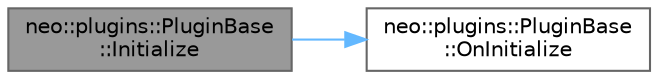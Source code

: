 digraph "neo::plugins::PluginBase::Initialize"
{
 // LATEX_PDF_SIZE
  bgcolor="transparent";
  edge [fontname=Helvetica,fontsize=10,labelfontname=Helvetica,labelfontsize=10];
  node [fontname=Helvetica,fontsize=10,shape=box,height=0.2,width=0.4];
  rankdir="LR";
  Node1 [id="Node000001",label="neo::plugins::PluginBase\l::Initialize",height=0.2,width=0.4,color="gray40", fillcolor="grey60", style="filled", fontcolor="black",tooltip="Initializes the plugin."];
  Node1 -> Node2 [id="edge1_Node000001_Node000002",color="steelblue1",style="solid",tooltip=" "];
  Node2 [id="Node000002",label="neo::plugins::PluginBase\l::OnInitialize",height=0.2,width=0.4,color="grey40", fillcolor="white", style="filled",URL="$classneo_1_1plugins_1_1_plugin_base.html#a73e21bf341eaf38562a3e45452013152",tooltip="Initializes the plugin."];
}
